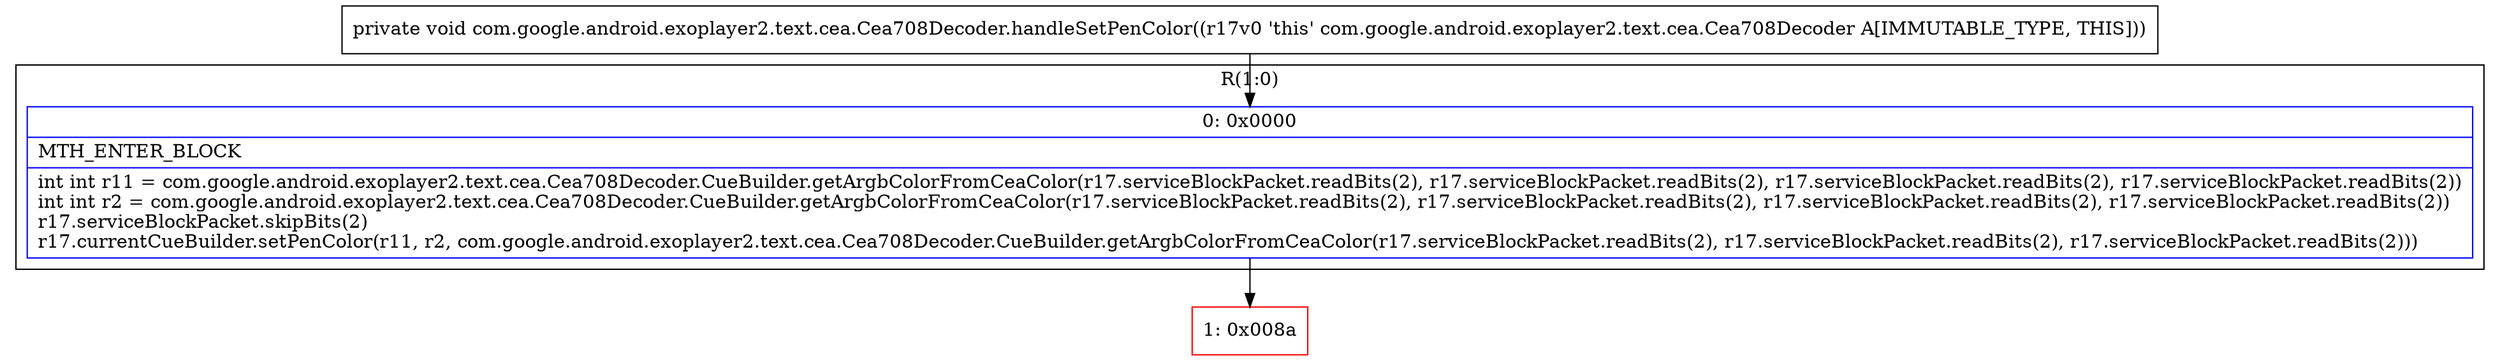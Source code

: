 digraph "CFG forcom.google.android.exoplayer2.text.cea.Cea708Decoder.handleSetPenColor()V" {
subgraph cluster_Region_1218763640 {
label = "R(1:0)";
node [shape=record,color=blue];
Node_0 [shape=record,label="{0\:\ 0x0000|MTH_ENTER_BLOCK\l|int int r11 = com.google.android.exoplayer2.text.cea.Cea708Decoder.CueBuilder.getArgbColorFromCeaColor(r17.serviceBlockPacket.readBits(2), r17.serviceBlockPacket.readBits(2), r17.serviceBlockPacket.readBits(2), r17.serviceBlockPacket.readBits(2))\lint int r2 = com.google.android.exoplayer2.text.cea.Cea708Decoder.CueBuilder.getArgbColorFromCeaColor(r17.serviceBlockPacket.readBits(2), r17.serviceBlockPacket.readBits(2), r17.serviceBlockPacket.readBits(2), r17.serviceBlockPacket.readBits(2))\lr17.serviceBlockPacket.skipBits(2)\lr17.currentCueBuilder.setPenColor(r11, r2, com.google.android.exoplayer2.text.cea.Cea708Decoder.CueBuilder.getArgbColorFromCeaColor(r17.serviceBlockPacket.readBits(2), r17.serviceBlockPacket.readBits(2), r17.serviceBlockPacket.readBits(2)))\l}"];
}
Node_1 [shape=record,color=red,label="{1\:\ 0x008a}"];
MethodNode[shape=record,label="{private void com.google.android.exoplayer2.text.cea.Cea708Decoder.handleSetPenColor((r17v0 'this' com.google.android.exoplayer2.text.cea.Cea708Decoder A[IMMUTABLE_TYPE, THIS])) }"];
MethodNode -> Node_0;
Node_0 -> Node_1;
}

